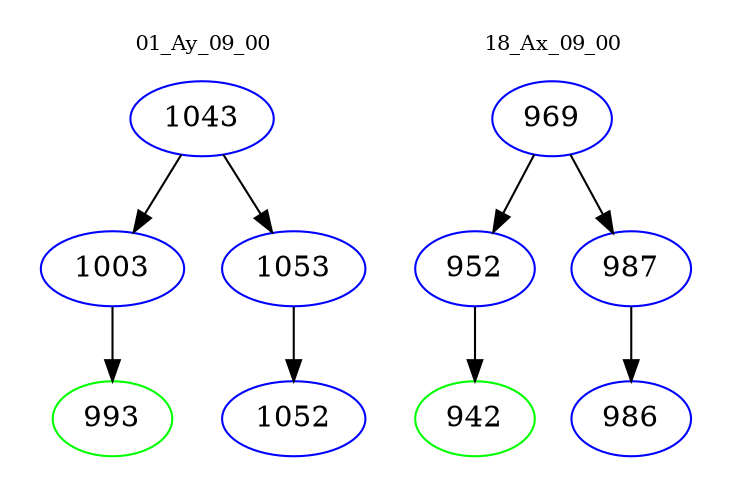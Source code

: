 digraph{
subgraph cluster_0 {
color = white
label = "01_Ay_09_00";
fontsize=10;
T0_1043 [label="1043", color="blue"]
T0_1043 -> T0_1003 [color="black"]
T0_1003 [label="1003", color="blue"]
T0_1003 -> T0_993 [color="black"]
T0_993 [label="993", color="green"]
T0_1043 -> T0_1053 [color="black"]
T0_1053 [label="1053", color="blue"]
T0_1053 -> T0_1052 [color="black"]
T0_1052 [label="1052", color="blue"]
}
subgraph cluster_1 {
color = white
label = "18_Ax_09_00";
fontsize=10;
T1_969 [label="969", color="blue"]
T1_969 -> T1_952 [color="black"]
T1_952 [label="952", color="blue"]
T1_952 -> T1_942 [color="black"]
T1_942 [label="942", color="green"]
T1_969 -> T1_987 [color="black"]
T1_987 [label="987", color="blue"]
T1_987 -> T1_986 [color="black"]
T1_986 [label="986", color="blue"]
}
}
